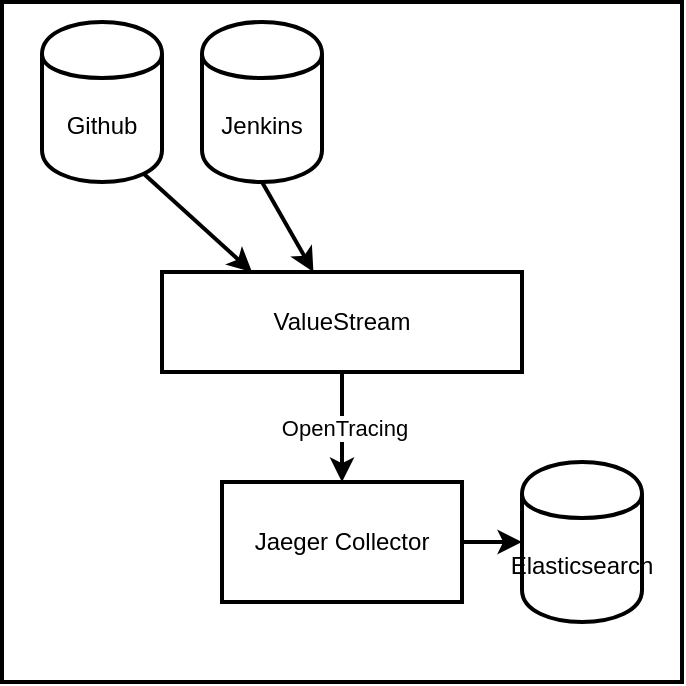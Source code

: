 <mxfile version="10.8.4" type="device"><diagram id="8kl4KPsMc6aqiU_jSCtY" name="Page-1"><mxGraphModel dx="1020" dy="694" grid="1" gridSize="10" guides="1" tooltips="1" connect="1" arrows="1" fold="1" page="1" pageScale="1" pageWidth="850" pageHeight="1100" math="0" shadow="0"><root><mxCell id="0"/><mxCell id="1" parent="0"/><mxCell id="_GWfNGZCBsP1_0zlHJmd-33" value="" style="rounded=0;whiteSpace=wrap;html=1;strokeWidth=2;" parent="1" vertex="1"><mxGeometry x="500" y="70" width="340" height="340" as="geometry"/></mxCell><mxCell id="_GWfNGZCBsP1_0zlHJmd-17" value="Github" style="shape=cylinder;whiteSpace=wrap;html=1;boundedLbl=1;backgroundOutline=1;strokeWidth=2;" parent="1" vertex="1"><mxGeometry x="520" y="80" width="60" height="80" as="geometry"/></mxCell><mxCell id="_GWfNGZCBsP1_0zlHJmd-18" value="Jenkins" style="shape=cylinder;whiteSpace=wrap;html=1;boundedLbl=1;backgroundOutline=1;strokeWidth=2;" parent="1" vertex="1"><mxGeometry x="600" y="80" width="60" height="80" as="geometry"/></mxCell><mxCell id="_GWfNGZCBsP1_0zlHJmd-21" value="OpenTracing" style="edgeStyle=orthogonalEdgeStyle;rounded=0;orthogonalLoop=1;jettySize=auto;html=1;strokeWidth=2;" parent="1" source="_GWfNGZCBsP1_0zlHJmd-22" edge="1"><mxGeometry relative="1" as="geometry"><mxPoint x="670" y="310" as="targetPoint"/></mxGeometry></mxCell><mxCell id="_GWfNGZCBsP1_0zlHJmd-22" value="ValueStream" style="rounded=0;whiteSpace=wrap;html=1;strokeWidth=2;" parent="1" vertex="1"><mxGeometry x="580" y="205" width="180" height="50" as="geometry"/></mxCell><mxCell id="_GWfNGZCBsP1_0zlHJmd-23" value="" style="endArrow=classic;html=1;exitX=0.85;exitY=0.95;exitDx=0;exitDy=0;exitPerimeter=0;entryX=0.25;entryY=0;entryDx=0;entryDy=0;strokeWidth=2;" parent="1" source="_GWfNGZCBsP1_0zlHJmd-17" target="_GWfNGZCBsP1_0zlHJmd-22" edge="1"><mxGeometry width="50" height="50" relative="1" as="geometry"><mxPoint x="520" y="330" as="sourcePoint"/><mxPoint x="570" y="280" as="targetPoint"/></mxGeometry></mxCell><mxCell id="_GWfNGZCBsP1_0zlHJmd-24" value="" style="endArrow=classic;html=1;exitX=0.5;exitY=1;exitDx=0;exitDy=0;strokeWidth=2;" parent="1" source="_GWfNGZCBsP1_0zlHJmd-18" target="_GWfNGZCBsP1_0zlHJmd-22" edge="1"><mxGeometry width="50" height="50" relative="1" as="geometry"><mxPoint x="520" y="330" as="sourcePoint"/><mxPoint x="570" y="280" as="targetPoint"/></mxGeometry></mxCell><mxCell id="_GWfNGZCBsP1_0zlHJmd-31" value="" style="edgeStyle=orthogonalEdgeStyle;rounded=0;orthogonalLoop=1;jettySize=auto;html=1;strokeWidth=2;" parent="1" source="_GWfNGZCBsP1_0zlHJmd-29" target="_GWfNGZCBsP1_0zlHJmd-30" edge="1"><mxGeometry relative="1" as="geometry"/></mxCell><mxCell id="_GWfNGZCBsP1_0zlHJmd-29" value="Jaeger Collector" style="rounded=0;whiteSpace=wrap;html=1;strokeWidth=2;" parent="1" vertex="1"><mxGeometry x="610" y="310" width="120" height="60" as="geometry"/></mxCell><mxCell id="_GWfNGZCBsP1_0zlHJmd-30" value="Elasticsearch" style="shape=cylinder;whiteSpace=wrap;html=1;boundedLbl=1;backgroundOutline=1;strokeWidth=2;" parent="1" vertex="1"><mxGeometry x="760" y="300" width="60" height="80" as="geometry"/></mxCell></root></mxGraphModel></diagram></mxfile>